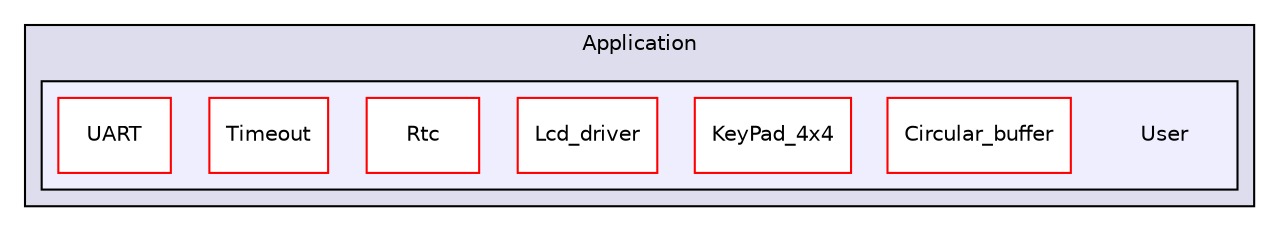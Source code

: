 digraph "Application/User" {
  compound=true
  node [ fontsize="10", fontname="Helvetica"];
  edge [ labelfontsize="10", labelfontname="Helvetica"];
  subgraph clusterdir_cdcee010420be67b169ffb8aacdf586c {
    graph [ bgcolor="#ddddee", pencolor="black", label="Application" fontname="Helvetica", fontsize="10", URL="dir_cdcee010420be67b169ffb8aacdf586c.html"]
  subgraph clusterdir_2a26a320998a2a6a516c041be8ee1b4c {
    graph [ bgcolor="#eeeeff", pencolor="black", label="" URL="dir_2a26a320998a2a6a516c041be8ee1b4c.html"];
    dir_2a26a320998a2a6a516c041be8ee1b4c [shape=plaintext label="User"];
    dir_1d69277eeee4eb7dfb785520f365ccc6 [shape=box label="Circular_buffer" color="red" fillcolor="white" style="filled" URL="dir_1d69277eeee4eb7dfb785520f365ccc6.html"];
    dir_98d5ac9bf70aacdbdcd1c1874b4eea84 [shape=box label="KeyPad_4x4" color="red" fillcolor="white" style="filled" URL="dir_98d5ac9bf70aacdbdcd1c1874b4eea84.html"];
    dir_4ca6522bd660af7a458beb47462a129d [shape=box label="Lcd_driver" color="red" fillcolor="white" style="filled" URL="dir_4ca6522bd660af7a458beb47462a129d.html"];
    dir_faeb32de39bdb2a1131ebee278bcff11 [shape=box label="Rtc" color="red" fillcolor="white" style="filled" URL="dir_faeb32de39bdb2a1131ebee278bcff11.html"];
    dir_635859043a8165682a1c165323ddc172 [shape=box label="Timeout" color="red" fillcolor="white" style="filled" URL="dir_635859043a8165682a1c165323ddc172.html"];
    dir_8ac46d52b1160ef35e038ec5e9dfc135 [shape=box label="UART" color="red" fillcolor="white" style="filled" URL="dir_8ac46d52b1160ef35e038ec5e9dfc135.html"];
  }
  }
}
